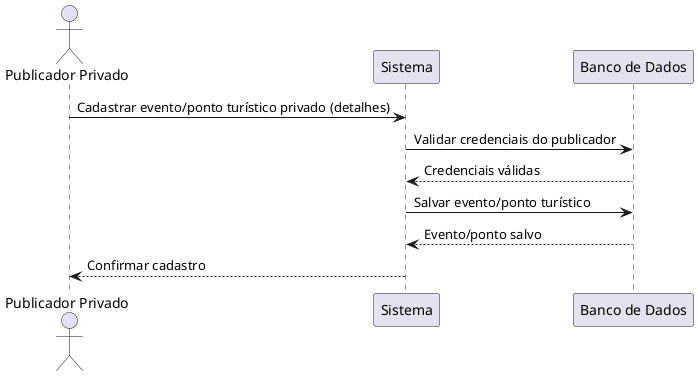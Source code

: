 @startuml
actor "Publicador Privado" as Pub
participant "Sistema" as S
participant "Banco de Dados" as BD

Pub -> S: Cadastrar evento/ponto turístico privado (detalhes)
S -> BD: Validar credenciais do publicador
BD --> S: Credenciais válidas
S -> BD: Salvar evento/ponto turístico
BD --> S: Evento/ponto salvo
S --> Pub: Confirmar cadastro

@enduml